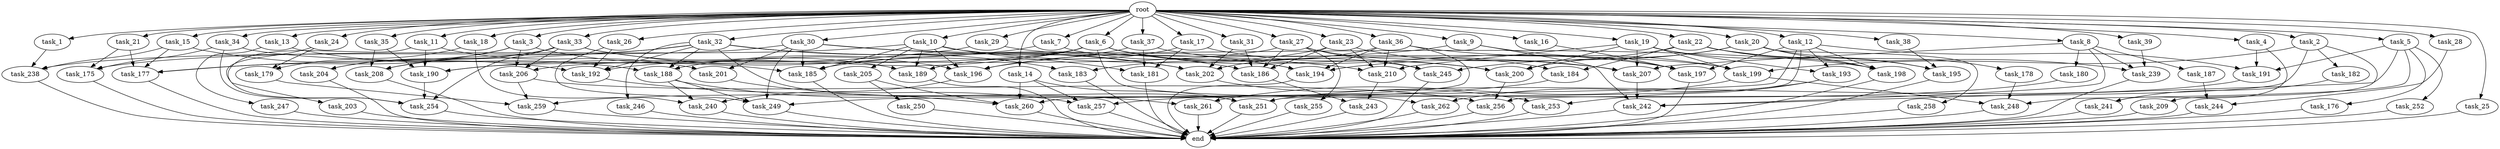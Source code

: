 digraph G {
  task_189 [size="11682311045.120001"];
  task_260 [size="14516989460.480000"];
  task_240 [size="13314398617.600000"];
  task_15 [size="10.240000"];
  task_185 [size="17351667875.840000"];
  task_175 [size="14259291422.720001"];
  task_9 [size="10.240000"];
  task_183 [size="1717986918.400000"];
  task_4 [size="10.240000"];
  task_179 [size="7301444403.200000"];
  task_245 [size="9964324126.719999"];
  task_13 [size="10.240000"];
  task_14 [size="10.240000"];
  task_253 [size="12799002542.080000"];
  task_3 [size="10.240000"];
  task_200 [size="11338713661.440001"];
  task_204 [size="14087492730.880001"];
  task_192 [size="5583457484.800000"];
  task_5 [size="10.240000"];
  task_199 [size="8504035246.080000"];
  task_20 [size="10.240000"];
  task_239 [size="11768210391.040001"];
  task_26 [size="10.240000"];
  task_28 [size="10.240000"];
  task_19 [size="10.240000"];
  task_188 [size="5583457484.800000"];
  task_203 [size="1374389534.720000"];
  task_208 [size="10050223472.639999"];
  task_2 [size="10.240000"];
  task_193 [size="2748779069.440000"];
  task_251 [size="10307921510.400000"];
  task_7 [size="10.240000"];
  task_176 [size="1374389534.720000"];
  task_25 [size="10.240000"];
  task_190 [size="9448928051.200001"];
  task_201 [size="8332236554.240000"];
  task_36 [size="10.240000"];
  task_31 [size="10.240000"];
  task_209 [size="4209067950.080000"];
  task_177 [size="14516989460.480000"];
  task_191 [size="4896262717.440001"];
  task_23 [size="10.240000"];
  task_261 [size="9706626088.960001"];
  task_194 [size="13829794693.120001"];
  task_238 [size="12541304504.320000"];
  task_257 [size="16234976378.880001"];
  task_29 [size="10.240000"];
  task_1 [size="10.240000"];
  task_30 [size="10.240000"];
  task_205 [size="3092376453.120000"];
  task_197 [size="13400297963.520000"];
  task_195 [size="12369505812.480000"];
  task_39 [size="10.240000"];
  task_180 [size="773094113.280000"];
  task_198 [size="19327352832.000000"];
  task_210 [size="11854109736.960001"];
  task_184 [size="6871947673.600000"];
  task_244 [size="2748779069.440000"];
  task_24 [size="10.240000"];
  task_18 [size="10.240000"];
  task_243 [size="6871947673.600000"];
  task_249 [size="13314398617.600000"];
  task_254 [size="18296560680.959999"];
  task_242 [size="12197707120.639999"];
  task_32 [size="10.240000"];
  task_12 [size="10.240000"];
  task_22 [size="10.240000"];
  task_248 [size="13829794693.120001"];
  task_21 [size="10.240000"];
  task_262 [size="7301444403.200000"];
  task_256 [size="12799002542.080000"];
  task_16 [size="10.240000"];
  task_259 [size="5239860101.120000"];
  task_246 [size="343597383.680000"];
  task_196 [size="16149077032.960001"];
  task_8 [size="10.240000"];
  task_34 [size="10.240000"];
  root [size="0.000000"];
  task_17 [size="10.240000"];
  end [size="0.000000"];
  task_202 [size="14946486190.080000"];
  task_10 [size="10.240000"];
  task_207 [size="6614249635.840000"];
  task_27 [size="10.240000"];
  task_182 [size="4209067950.080000"];
  task_6 [size="10.240000"];
  task_37 [size="10.240000"];
  task_35 [size="10.240000"];
  task_33 [size="10.240000"];
  task_241 [size="2491081031.680000"];
  task_178 [size="5497558138.880000"];
  task_38 [size="10.240000"];
  task_181 [size="4810363371.520000"];
  task_186 [size="10050223472.639999"];
  task_255 [size="1374389534.720000"];
  task_247 [size="2147483648.000000"];
  task_206 [size="15461882265.600000"];
  task_187 [size="773094113.280000"];
  task_11 [size="10.240000"];
  task_258 [size="5497558138.880000"];
  task_250 [size="5497558138.880000"];
  task_252 [size="1374389534.720000"];

  task_189 -> end [size="1.000000"];
  task_260 -> end [size="1.000000"];
  task_240 -> end [size="1.000000"];
  task_15 -> task_192 [size="134217728.000000"];
  task_15 -> task_177 [size="134217728.000000"];
  task_15 -> task_238 [size="134217728.000000"];
  task_185 -> end [size="1.000000"];
  task_175 -> end [size="1.000000"];
  task_9 -> task_197 [size="301989888.000000"];
  task_9 -> task_196 [size="301989888.000000"];
  task_9 -> task_242 [size="301989888.000000"];
  task_183 -> end [size="1.000000"];
  task_4 -> task_191 [size="209715200.000000"];
  task_4 -> task_241 [size="209715200.000000"];
  task_179 -> task_259 [size="134217728.000000"];
  task_245 -> end [size="1.000000"];
  task_13 -> task_188 [size="209715200.000000"];
  task_13 -> task_247 [size="209715200.000000"];
  task_14 -> task_260 [size="536870912.000000"];
  task_14 -> task_257 [size="536870912.000000"];
  task_14 -> task_251 [size="536870912.000000"];
  task_253 -> end [size="1.000000"];
  task_3 -> task_196 [size="838860800.000000"];
  task_3 -> task_204 [size="838860800.000000"];
  task_3 -> task_177 [size="838860800.000000"];
  task_3 -> task_206 [size="838860800.000000"];
  task_200 -> task_256 [size="536870912.000000"];
  task_204 -> end [size="1.000000"];
  task_192 -> task_260 [size="134217728.000000"];
  task_5 -> task_176 [size="134217728.000000"];
  task_5 -> task_242 [size="134217728.000000"];
  task_5 -> task_191 [size="134217728.000000"];
  task_5 -> task_248 [size="134217728.000000"];
  task_5 -> task_252 [size="134217728.000000"];
  task_199 -> task_248 [size="536870912.000000"];
  task_199 -> task_261 [size="536870912.000000"];
  task_20 -> task_178 [size="536870912.000000"];
  task_20 -> task_198 [size="536870912.000000"];
  task_20 -> task_258 [size="536870912.000000"];
  task_20 -> task_200 [size="536870912.000000"];
  task_20 -> task_245 [size="536870912.000000"];
  task_239 -> end [size="1.000000"];
  task_26 -> task_192 [size="75497472.000000"];
  task_26 -> task_249 [size="75497472.000000"];
  task_28 -> task_244 [size="134217728.000000"];
  task_19 -> task_207 [size="134217728.000000"];
  task_19 -> task_195 [size="134217728.000000"];
  task_19 -> task_210 [size="134217728.000000"];
  task_19 -> task_199 [size="134217728.000000"];
  task_19 -> task_193 [size="134217728.000000"];
  task_19 -> task_200 [size="134217728.000000"];
  task_188 -> task_240 [size="411041792.000000"];
  task_188 -> task_249 [size="411041792.000000"];
  task_188 -> task_261 [size="411041792.000000"];
  task_203 -> end [size="1.000000"];
  task_208 -> end [size="1.000000"];
  task_2 -> task_209 [size="411041792.000000"];
  task_2 -> task_182 [size="411041792.000000"];
  task_2 -> task_199 [size="411041792.000000"];
  task_2 -> task_256 [size="411041792.000000"];
  task_193 -> task_253 [size="411041792.000000"];
  task_193 -> task_262 [size="411041792.000000"];
  task_251 -> end [size="1.000000"];
  task_7 -> task_188 [size="301989888.000000"];
  task_7 -> task_194 [size="301989888.000000"];
  task_176 -> end [size="1.000000"];
  task_25 -> end [size="1.000000"];
  task_190 -> task_254 [size="536870912.000000"];
  task_201 -> task_257 [size="838860800.000000"];
  task_36 -> task_202 [size="209715200.000000"];
  task_36 -> task_199 [size="209715200.000000"];
  task_36 -> task_260 [size="209715200.000000"];
  task_36 -> task_194 [size="209715200.000000"];
  task_36 -> task_210 [size="209715200.000000"];
  task_31 -> task_202 [size="679477248.000000"];
  task_31 -> task_186 [size="679477248.000000"];
  task_209 -> end [size="1.000000"];
  task_177 -> end [size="1.000000"];
  task_191 -> task_251 [size="301989888.000000"];
  task_23 -> task_186 [size="134217728.000000"];
  task_23 -> task_207 [size="134217728.000000"];
  task_23 -> task_183 [size="134217728.000000"];
  task_23 -> task_210 [size="134217728.000000"];
  task_261 -> end [size="1.000000"];
  task_194 -> end [size="1.000000"];
  task_238 -> end [size="1.000000"];
  task_257 -> end [size="1.000000"];
  task_29 -> task_199 [size="75497472.000000"];
  task_29 -> task_190 [size="75497472.000000"];
  task_1 -> task_238 [size="411041792.000000"];
  task_30 -> task_198 [size="679477248.000000"];
  task_30 -> task_249 [size="679477248.000000"];
  task_30 -> task_210 [size="679477248.000000"];
  task_30 -> task_185 [size="679477248.000000"];
  task_30 -> task_201 [size="679477248.000000"];
  task_30 -> task_238 [size="679477248.000000"];
  task_205 -> task_250 [size="536870912.000000"];
  task_205 -> task_260 [size="536870912.000000"];
  task_197 -> end [size="1.000000"];
  task_195 -> end [size="1.000000"];
  task_39 -> task_239 [size="536870912.000000"];
  task_180 -> task_257 [size="209715200.000000"];
  task_198 -> end [size="1.000000"];
  task_210 -> task_243 [size="536870912.000000"];
  task_184 -> task_259 [size="75497472.000000"];
  task_244 -> end [size="1.000000"];
  task_24 -> task_179 [size="33554432.000000"];
  task_24 -> task_254 [size="33554432.000000"];
  task_18 -> task_179 [size="679477248.000000"];
  task_18 -> task_240 [size="679477248.000000"];
  task_243 -> end [size="1.000000"];
  task_249 -> end [size="1.000000"];
  task_254 -> end [size="1.000000"];
  task_242 -> end [size="1.000000"];
  task_32 -> task_202 [size="33554432.000000"];
  task_32 -> task_186 [size="33554432.000000"];
  task_32 -> task_192 [size="33554432.000000"];
  task_32 -> task_183 [size="33554432.000000"];
  task_32 -> task_251 [size="33554432.000000"];
  task_32 -> task_188 [size="33554432.000000"];
  task_32 -> task_246 [size="33554432.000000"];
  task_32 -> task_208 [size="33554432.000000"];
  task_32 -> task_177 [size="33554432.000000"];
  task_12 -> task_197 [size="134217728.000000"];
  task_12 -> task_198 [size="134217728.000000"];
  task_12 -> task_249 [size="134217728.000000"];
  task_12 -> task_191 [size="134217728.000000"];
  task_12 -> task_251 [size="134217728.000000"];
  task_12 -> task_193 [size="134217728.000000"];
  task_22 -> task_198 [size="536870912.000000"];
  task_22 -> task_239 [size="536870912.000000"];
  task_22 -> task_195 [size="536870912.000000"];
  task_22 -> task_194 [size="536870912.000000"];
  task_22 -> task_184 [size="536870912.000000"];
  task_248 -> end [size="1.000000"];
  task_21 -> task_177 [size="411041792.000000"];
  task_21 -> task_175 [size="411041792.000000"];
  task_262 -> end [size="1.000000"];
  task_256 -> end [size="1.000000"];
  task_16 -> task_197 [size="838860800.000000"];
  task_259 -> end [size="1.000000"];
  task_246 -> end [size="1.000000"];
  task_196 -> task_240 [size="209715200.000000"];
  task_8 -> task_180 [size="75497472.000000"];
  task_8 -> task_207 [size="75497472.000000"];
  task_8 -> task_242 [size="75497472.000000"];
  task_8 -> task_187 [size="75497472.000000"];
  task_8 -> task_239 [size="75497472.000000"];
  task_34 -> task_175 [size="679477248.000000"];
  task_34 -> task_254 [size="679477248.000000"];
  task_34 -> task_185 [size="679477248.000000"];
  root -> task_39 [size="1.000000"];
  root -> task_26 [size="1.000000"];
  root -> task_8 [size="1.000000"];
  root -> task_34 [size="1.000000"];
  root -> task_28 [size="1.000000"];
  root -> task_15 [size="1.000000"];
  root -> task_29 [size="1.000000"];
  root -> task_17 [size="1.000000"];
  root -> task_9 [size="1.000000"];
  root -> task_6 [size="1.000000"];
  root -> task_2 [size="1.000000"];
  root -> task_10 [size="1.000000"];
  root -> task_27 [size="1.000000"];
  root -> task_7 [size="1.000000"];
  root -> task_4 [size="1.000000"];
  root -> task_24 [size="1.000000"];
  root -> task_25 [size="1.000000"];
  root -> task_18 [size="1.000000"];
  root -> task_20 [size="1.000000"];
  root -> task_35 [size="1.000000"];
  root -> task_13 [size="1.000000"];
  root -> task_31 [size="1.000000"];
  root -> task_14 [size="1.000000"];
  root -> task_1 [size="1.000000"];
  root -> task_23 [size="1.000000"];
  root -> task_11 [size="1.000000"];
  root -> task_3 [size="1.000000"];
  root -> task_37 [size="1.000000"];
  root -> task_32 [size="1.000000"];
  root -> task_5 [size="1.000000"];
  root -> task_12 [size="1.000000"];
  root -> task_38 [size="1.000000"];
  root -> task_22 [size="1.000000"];
  root -> task_19 [size="1.000000"];
  root -> task_33 [size="1.000000"];
  root -> task_36 [size="1.000000"];
  root -> task_21 [size="1.000000"];
  root -> task_16 [size="1.000000"];
  root -> task_30 [size="1.000000"];
  task_17 -> task_181 [size="134217728.000000"];
  task_17 -> task_200 [size="134217728.000000"];
  task_17 -> task_196 [size="134217728.000000"];
  task_202 -> task_253 [size="838860800.000000"];
  task_10 -> task_181 [size="301989888.000000"];
  task_10 -> task_196 [size="301989888.000000"];
  task_10 -> task_185 [size="301989888.000000"];
  task_10 -> task_175 [size="301989888.000000"];
  task_10 -> task_189 [size="301989888.000000"];
  task_10 -> task_207 [size="301989888.000000"];
  task_10 -> task_205 [size="301989888.000000"];
  task_207 -> task_242 [size="679477248.000000"];
  task_27 -> task_186 [size="134217728.000000"];
  task_27 -> task_184 [size="134217728.000000"];
  task_27 -> task_245 [size="134217728.000000"];
  task_27 -> task_255 [size="134217728.000000"];
  task_27 -> task_206 [size="134217728.000000"];
  task_182 -> task_241 [size="33554432.000000"];
  task_6 -> task_189 [size="301989888.000000"];
  task_6 -> task_192 [size="301989888.000000"];
  task_6 -> task_262 [size="301989888.000000"];
  task_6 -> task_200 [size="301989888.000000"];
  task_6 -> task_190 [size="301989888.000000"];
  task_6 -> task_245 [size="301989888.000000"];
  task_6 -> task_194 [size="301989888.000000"];
  task_37 -> task_197 [size="33554432.000000"];
  task_37 -> task_181 [size="33554432.000000"];
  task_37 -> task_185 [size="33554432.000000"];
  task_35 -> task_190 [size="411041792.000000"];
  task_35 -> task_208 [size="411041792.000000"];
  task_33 -> task_202 [size="536870912.000000"];
  task_33 -> task_189 [size="536870912.000000"];
  task_33 -> task_254 [size="536870912.000000"];
  task_33 -> task_206 [size="536870912.000000"];
  task_33 -> task_204 [size="536870912.000000"];
  task_33 -> task_208 [size="536870912.000000"];
  task_241 -> end [size="1.000000"];
  task_178 -> task_248 [size="679477248.000000"];
  task_38 -> task_195 [size="536870912.000000"];
  task_181 -> end [size="1.000000"];
  task_186 -> task_243 [size="134217728.000000"];
  task_255 -> end [size="1.000000"];
  task_247 -> end [size="1.000000"];
  task_206 -> task_256 [size="301989888.000000"];
  task_206 -> task_259 [size="301989888.000000"];
  task_187 -> task_244 [size="134217728.000000"];
  task_11 -> task_203 [size="134217728.000000"];
  task_11 -> task_201 [size="134217728.000000"];
  task_11 -> task_190 [size="134217728.000000"];
  task_258 -> end [size="1.000000"];
  task_250 -> end [size="1.000000"];
  task_252 -> end [size="1.000000"];
}
